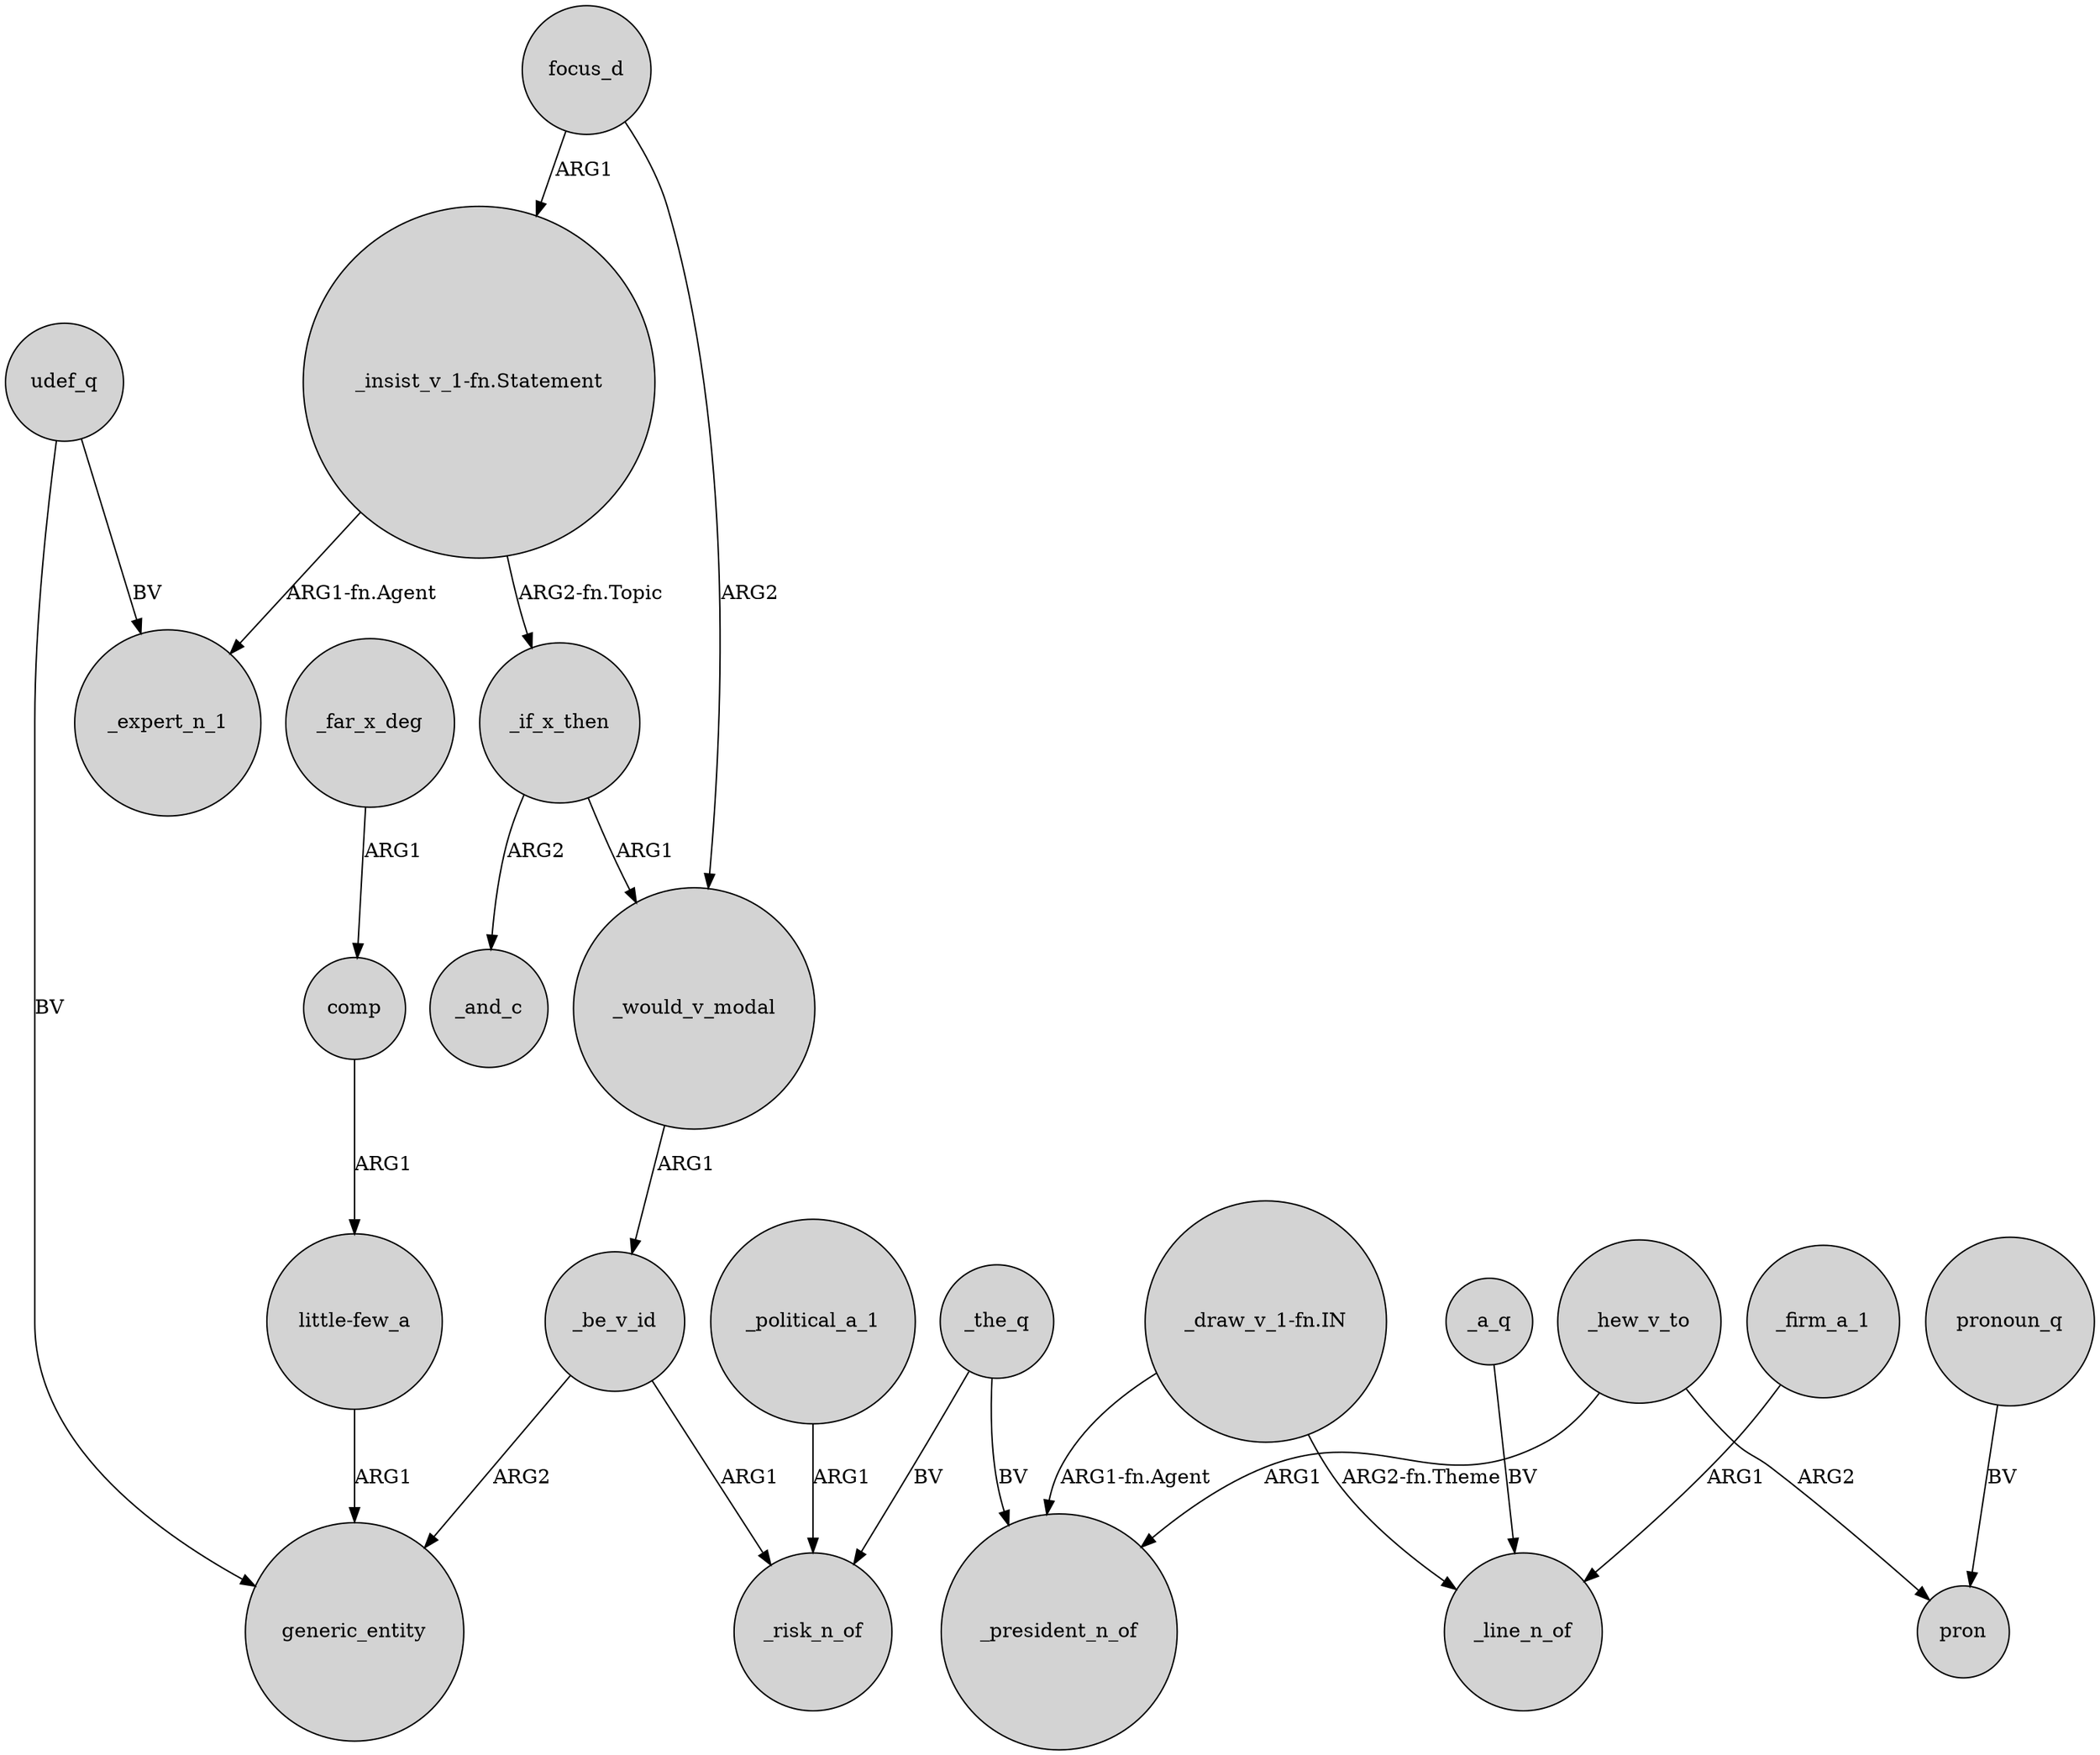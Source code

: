 digraph {
	node [shape=circle style=filled]
	focus_d -> _would_v_modal [label=ARG2]
	udef_q -> generic_entity [label=BV]
	focus_d -> "_insist_v_1-fn.Statement" [label=ARG1]
	"_draw_v_1-fn.IN" -> _president_n_of [label="ARG1-fn.Agent"]
	_would_v_modal -> _be_v_id [label=ARG1]
	_be_v_id -> _risk_n_of [label=ARG1]
	_a_q -> _line_n_of [label=BV]
	_political_a_1 -> _risk_n_of [label=ARG1]
	_be_v_id -> generic_entity [label=ARG2]
	pronoun_q -> pron [label=BV]
	_hew_v_to -> pron [label=ARG2]
	udef_q -> _expert_n_1 [label=BV]
	comp -> "little-few_a" [label=ARG1]
	_the_q -> _president_n_of [label=BV]
	_firm_a_1 -> _line_n_of [label=ARG1]
	_hew_v_to -> _president_n_of [label=ARG1]
	_if_x_then -> _and_c [label=ARG2]
	_far_x_deg -> comp [label=ARG1]
	"_insist_v_1-fn.Statement" -> _expert_n_1 [label="ARG1-fn.Agent"]
	_if_x_then -> _would_v_modal [label=ARG1]
	"_draw_v_1-fn.IN" -> _line_n_of [label="ARG2-fn.Theme"]
	"_insist_v_1-fn.Statement" -> _if_x_then [label="ARG2-fn.Topic"]
	_the_q -> _risk_n_of [label=BV]
	"little-few_a" -> generic_entity [label=ARG1]
}
